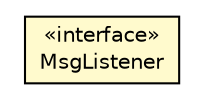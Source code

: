 #!/usr/local/bin/dot
#
# Class diagram 
# Generated by UMLGraph version R5_6_6-1-g9240c4 (http://www.umlgraph.org/)
#

digraph G {
	edge [fontname="Helvetica",fontsize=10,labelfontname="Helvetica",labelfontsize=10];
	node [fontname="Helvetica",fontsize=10,shape=plaintext];
	nodesep=0.25;
	ranksep=0.5;
	// jason.infra.centralised.MsgListener
	c34775 [label=<<table title="jason.infra.centralised.MsgListener" border="0" cellborder="1" cellspacing="0" cellpadding="2" port="p" bgcolor="lemonChiffon" href="./MsgListener.html">
		<tr><td><table border="0" cellspacing="0" cellpadding="1">
<tr><td align="center" balign="center"> &#171;interface&#187; </td></tr>
<tr><td align="center" balign="center"> MsgListener </td></tr>
		</table></td></tr>
		</table>>, URL="./MsgListener.html", fontname="Helvetica", fontcolor="black", fontsize=10.0];
}

